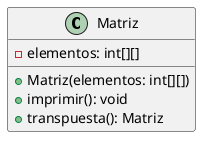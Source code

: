 @startuml
class Matriz {
  - elementos: int[][]
  + Matriz(elementos: int[][])
  + imprimir(): void
  + transpuesta(): Matriz
}
@enduml
